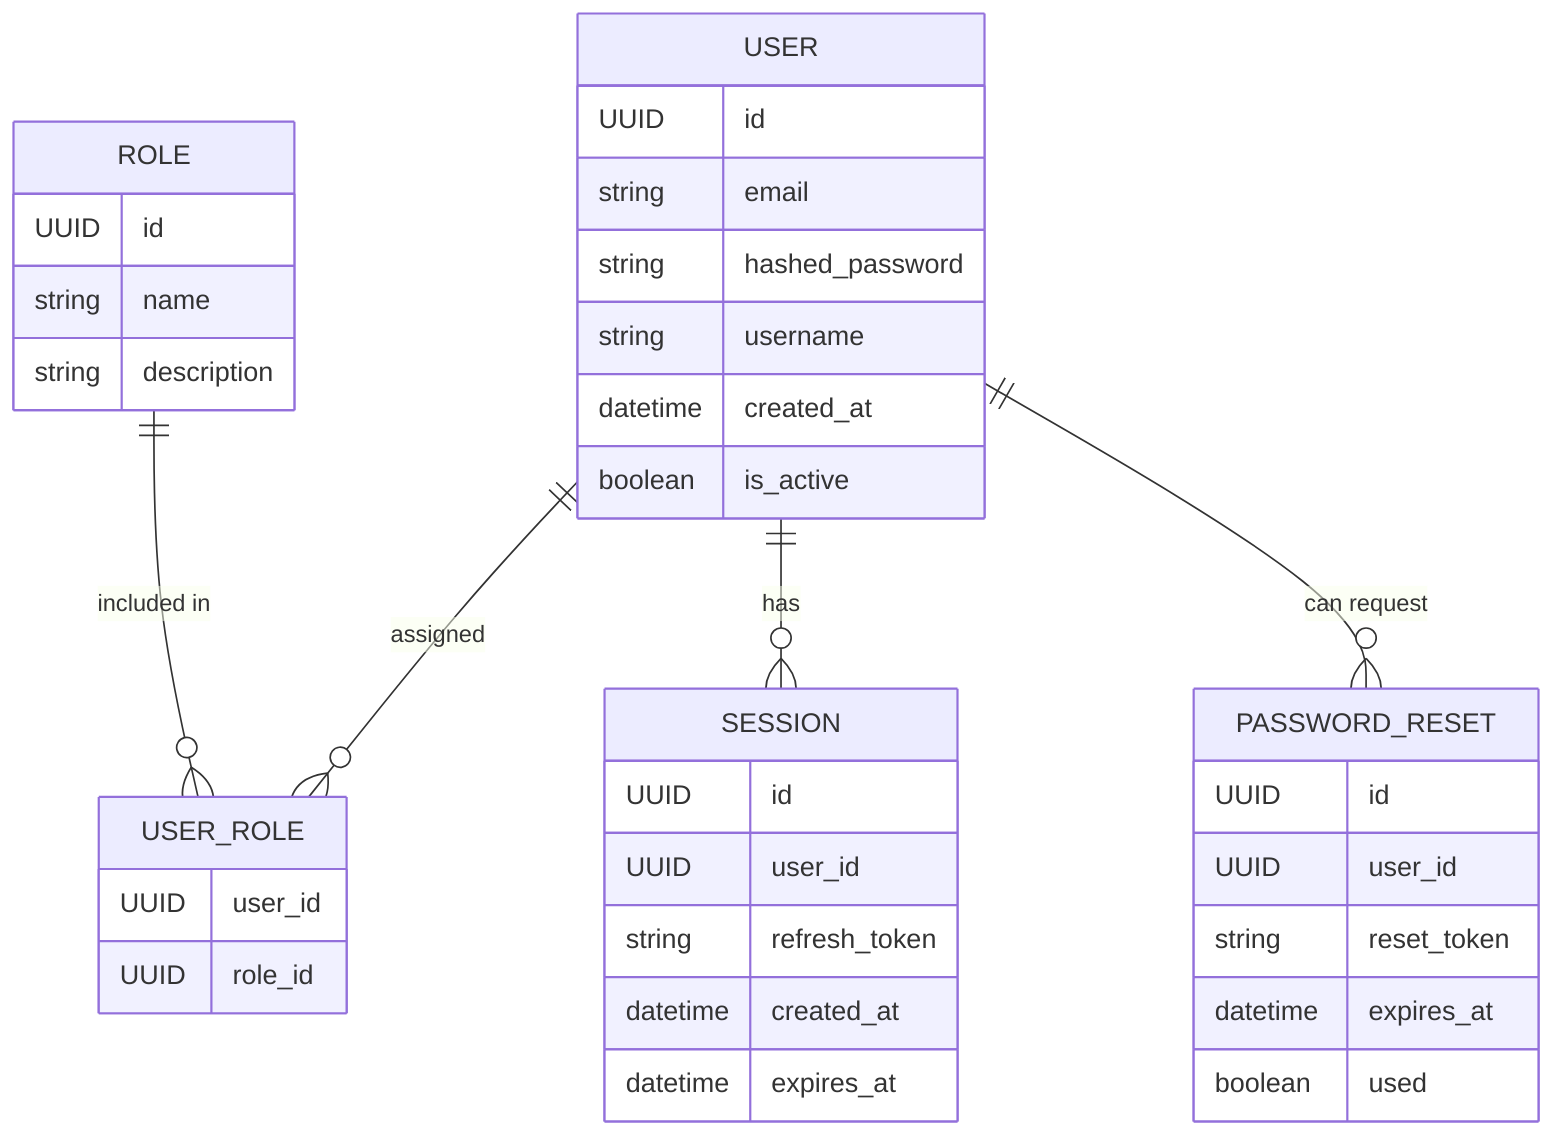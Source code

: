 erDiagram
    USER {
        UUID id
        string email
        string hashed_password
        string username
        datetime created_at
        boolean is_active
    }

    ROLE {
        UUID id
        string name
        string description
    }

    USER_ROLE {
        UUID user_id
        UUID role_id
    }

    SESSION {
        UUID id
        UUID user_id
        string refresh_token
        datetime created_at
        datetime expires_at
    }

    PASSWORD_RESET {
        UUID id
        UUID user_id
        string reset_token
        datetime expires_at
        boolean used
    }

    USER ||--o{ USER_ROLE : "assigned"
    ROLE ||--o{ USER_ROLE : "included in"
    USER ||--o{ SESSION : "has"
    USER ||--o{ PASSWORD_RESET : "can request"
